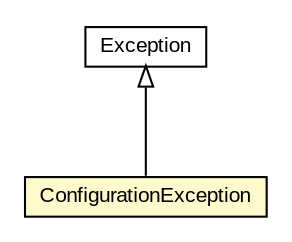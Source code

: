 #!/usr/local/bin/dot
#
# Class diagram 
# Generated by UMLGraph version R5_6-24-gf6e263 (http://www.umlgraph.org/)
#

digraph G {
	edge [fontname="arial",fontsize=10,labelfontname="arial",labelfontsize=10];
	node [fontname="arial",fontsize=10,shape=plaintext];
	nodesep=0.25;
	ranksep=0.5;
	// org.miloss.fgsms.agentcore.ConfigurationException
	c208822 [label=<<table title="org.miloss.fgsms.agentcore.ConfigurationException" border="0" cellborder="1" cellspacing="0" cellpadding="2" port="p" bgcolor="lemonChiffon" href="./ConfigurationException.html">
		<tr><td><table border="0" cellspacing="0" cellpadding="1">
<tr><td align="center" balign="center"> ConfigurationException </td></tr>
		</table></td></tr>
		</table>>, URL="./ConfigurationException.html", fontname="arial", fontcolor="black", fontsize=10.0];
	//org.miloss.fgsms.agentcore.ConfigurationException extends java.lang.Exception
	c209131:p -> c208822:p [dir=back,arrowtail=empty];
	// java.lang.Exception
	c209131 [label=<<table title="java.lang.Exception" border="0" cellborder="1" cellspacing="0" cellpadding="2" port="p" href="http://java.sun.com/j2se/1.4.2/docs/api/java/lang/Exception.html">
		<tr><td><table border="0" cellspacing="0" cellpadding="1">
<tr><td align="center" balign="center"> Exception </td></tr>
		</table></td></tr>
		</table>>, URL="http://java.sun.com/j2se/1.4.2/docs/api/java/lang/Exception.html", fontname="arial", fontcolor="black", fontsize=10.0];
}

